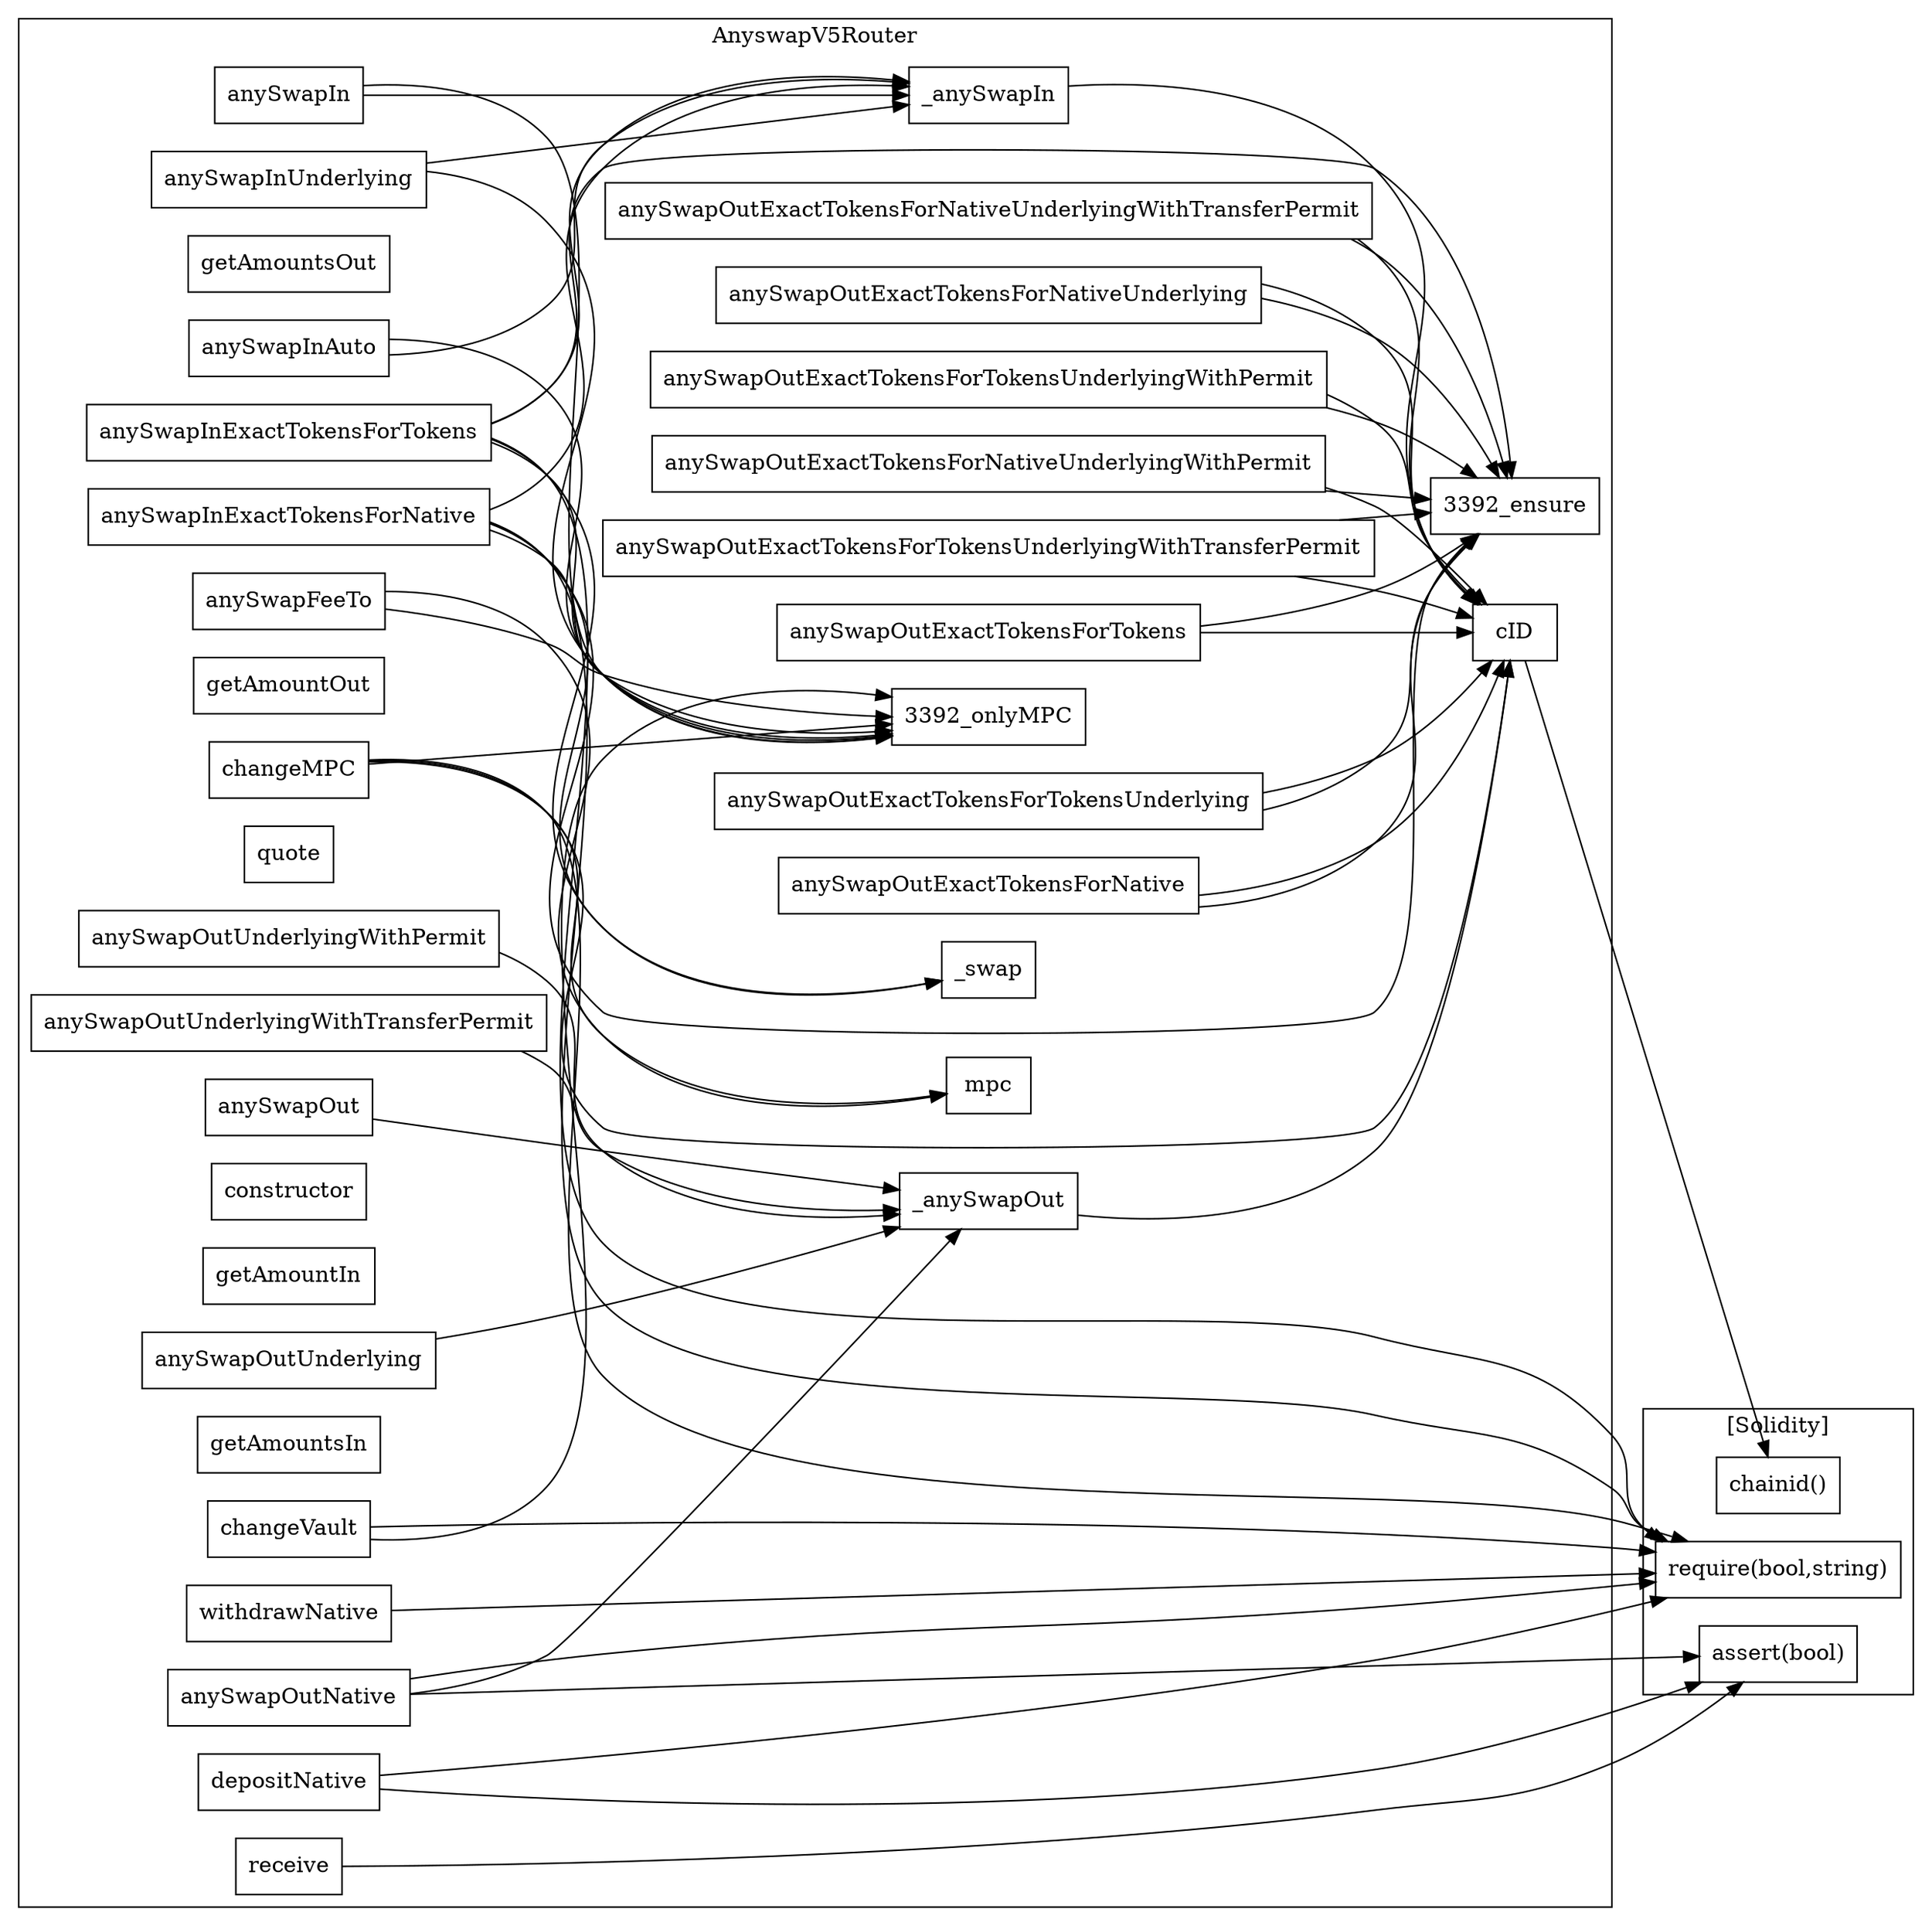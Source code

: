 strict digraph {
rankdir="LR"
node [shape=box]
subgraph cluster_3392_AnyswapV5Router {
label = "AnyswapV5Router"
"3392_anySwapOutUnderlyingWithPermit" [label="anySwapOutUnderlyingWithPermit"]
"3392_anySwapOutExactTokensForTokens" [label="anySwapOutExactTokensForTokens"]
"3392_anySwapInExactTokensForTokens" [label="anySwapInExactTokensForTokens"]
"3392_getAmountsOut" [label="getAmountsOut"]
"3392_anySwapOutExactTokensForNativeUnderlyingWithTransferPermit" [label="anySwapOutExactTokensForNativeUnderlyingWithTransferPermit"]
"3392_anySwapIn" [label="anySwapIn"]
"3392_anySwapOutExactTokensForNativeUnderlying" [label="anySwapOutExactTokensForNativeUnderlying"]
"3392_anySwapInUnderlying" [label="anySwapInUnderlying"]
"3392_anySwapInAuto" [label="anySwapInAuto"]
"3392_withdrawNative" [label="withdrawNative"]
"3392__swap" [label="_swap"]
"3392__anySwapIn" [label="_anySwapIn"]
"3392_getAmountOut" [label="getAmountOut"]
"3392_cID" [label="cID"]
"3392_anySwapOutExactTokensForTokensUnderlying" [label="anySwapOutExactTokensForTokensUnderlying"]
"3392_anySwapOutUnderlyingWithTransferPermit" [label="anySwapOutUnderlyingWithTransferPermit"]
"3392_quote" [label="quote"]
"3392_anySwapOut" [label="anySwapOut"]
"3392_changeMPC" [label="changeMPC"]
"3392_receive" [label="receive"]
"3392_constructor" [label="constructor"]
"3392_getAmountIn" [label="getAmountIn"]
"3392_anySwapOutUnderlying" [label="anySwapOutUnderlying"]
"3392__anySwapOut" [label="_anySwapOut"]
"3392_getAmountsIn" [label="getAmountsIn"]
"3392_anySwapOutExactTokensForNativeUnderlyingWithPermit" [label="anySwapOutExactTokensForNativeUnderlyingWithPermit"]
"3392_anySwapOutExactTokensForTokensUnderlyingWithTransferPermit" [label="anySwapOutExactTokensForTokensUnderlyingWithTransferPermit"]
"3392_anySwapOutNative" [label="anySwapOutNative"]
"3392_depositNative" [label="depositNative"]
"3392_changeVault" [label="changeVault"]
"3392_anySwapOutExactTokensForNative" [label="anySwapOutExactTokensForNative"]
"3392_anySwapFeeTo" [label="anySwapFeeTo"]
"3392_mpc" [label="mpc"]
"3392_anySwapOutExactTokensForTokensUnderlyingWithPermit" [label="anySwapOutExactTokensForTokensUnderlyingWithPermit"]
"3392_anySwapInExactTokensForNative" [label="anySwapInExactTokensForNative"]
"3392_anySwapInExactTokensForNative" -> "3392_onlyMPC"
"3392_anySwapOutExactTokensForNativeUnderlyingWithTransferPermit" -> "3392_cID"
"3392_anySwapOutUnderlyingWithTransferPermit" -> "3392__anySwapOut"
"3392_anySwapOutNative" -> "3392__anySwapOut"
"3392_changeMPC" -> "3392_mpc"
"3392_anySwapInExactTokensForNative" -> "3392__swap"
"3392_anySwapIn" -> "3392_onlyMPC"
"3392_anySwapOutExactTokensForTokensUnderlyingWithTransferPermit" -> "3392_cID"
"3392_anySwapOutExactTokensForNative" -> "3392_ensure"
"3392_anySwapOutExactTokensForTokensUnderlying" -> "3392_cID"
"3392_anySwapOutExactTokensForTokensUnderlyingWithPermit" -> "3392_ensure"
"3392_anySwapOut" -> "3392__anySwapOut"
"3392_anySwapInExactTokensForTokens" -> "3392__swap"
"3392_anySwapFeeTo" -> "3392_onlyMPC"
"3392_anySwapInExactTokensForTokens" -> "3392__anySwapIn"
"3392_anySwapOutExactTokensForNativeUnderlyingWithPermit" -> "3392_cID"
"3392_anySwapInExactTokensForTokens" -> "3392_onlyMPC"
"3392_anySwapOutExactTokensForTokens" -> "3392_cID"
"3392_changeMPC" -> "3392_cID"
"3392_changeVault" -> "3392_onlyMPC"
"3392_anySwapInAuto" -> "3392__anySwapIn"
"3392_anySwapOutExactTokensForTokensUnderlyingWithTransferPermit" -> "3392_ensure"
"3392_anySwapOutExactTokensForNativeUnderlying" -> "3392_ensure"
"3392_anySwapOutExactTokensForNativeUnderlyingWithPermit" -> "3392_ensure"
"3392_anySwapInExactTokensForNative" -> "3392_ensure"
"3392_anySwapInUnderlying" -> "3392__anySwapIn"
"3392_changeMPC" -> "3392_onlyMPC"
"3392__anySwapIn" -> "3392_cID"
"3392_anySwapOutUnderlyingWithPermit" -> "3392__anySwapOut"
"3392_anySwapInExactTokensForTokens" -> "3392_ensure"
"3392_anySwapIn" -> "3392__anySwapIn"
"3392_anySwapOutExactTokensForTokensUnderlying" -> "3392_ensure"
"3392__anySwapOut" -> "3392_cID"
"3392_anySwapInUnderlying" -> "3392_onlyMPC"
"3392_anySwapOutExactTokensForTokens" -> "3392_ensure"
"3392_anySwapOutExactTokensForNativeUnderlying" -> "3392_cID"
"3392_anySwapInExactTokensForNative" -> "3392__anySwapIn"
"3392_anySwapOutExactTokensForTokensUnderlyingWithPermit" -> "3392_cID"
"3392_anySwapOutExactTokensForNative" -> "3392_cID"
"3392_anySwapOutUnderlying" -> "3392__anySwapOut"
"3392_anySwapFeeTo" -> "3392_mpc"
"3392_anySwapInAuto" -> "3392_onlyMPC"
"3392_anySwapOutExactTokensForNativeUnderlyingWithTransferPermit" -> "3392_ensure"
}subgraph cluster_solidity {
label = "[Solidity]"
"require(bool,string)" 
"chainid()" 
"assert(bool)" 
"3392_anySwapInExactTokensForNative" -> "require(bool,string)"
"3392_changeVault" -> "require(bool,string)"
"3392_anySwapOutNative" -> "require(bool,string)"
"3392_cID" -> "chainid()"
"3392_receive" -> "assert(bool)"
"3392_withdrawNative" -> "require(bool,string)"
"3392_depositNative" -> "assert(bool)"
"3392_changeMPC" -> "require(bool,string)"
"3392_anySwapInExactTokensForTokens" -> "require(bool,string)"
"3392_anySwapOutNative" -> "assert(bool)"
"3392_depositNative" -> "require(bool,string)"
}
}